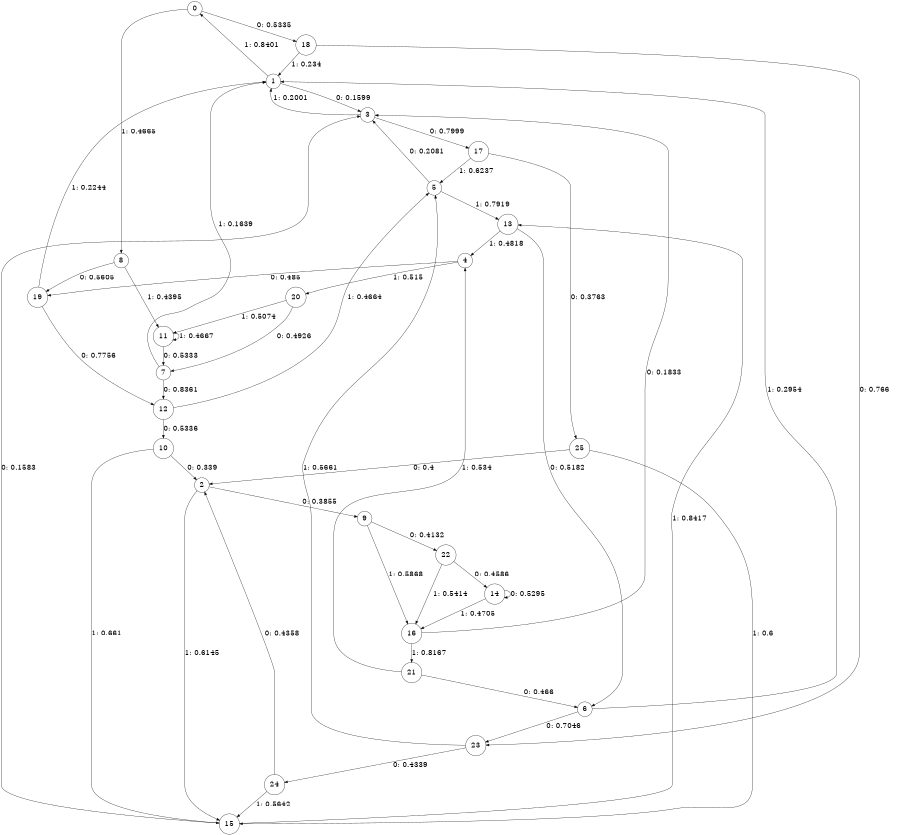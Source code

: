 digraph "ch6randomL7" {
size = "6,8.5";
ratio = "fill";
node [shape = circle];
node [fontsize = 24];
edge [fontsize = 24];
0 -> 18 [label = "0: 0.5335   "];
0 -> 8 [label = "1: 0.4665   "];
1 -> 3 [label = "0: 0.1599   "];
1 -> 0 [label = "1: 0.8401   "];
2 -> 9 [label = "0: 0.3855   "];
2 -> 15 [label = "1: 0.6145   "];
3 -> 17 [label = "0: 0.7999   "];
3 -> 1 [label = "1: 0.2001   "];
4 -> 19 [label = "0: 0.485    "];
4 -> 20 [label = "1: 0.515    "];
5 -> 3 [label = "0: 0.2081   "];
5 -> 13 [label = "1: 0.7919   "];
6 -> 23 [label = "0: 0.7046   "];
6 -> 1 [label = "1: 0.2954   "];
7 -> 12 [label = "0: 0.8361   "];
7 -> 1 [label = "1: 0.1639   "];
8 -> 19 [label = "0: 0.5605   "];
8 -> 11 [label = "1: 0.4395   "];
9 -> 22 [label = "0: 0.4132   "];
9 -> 16 [label = "1: 0.5868   "];
10 -> 2 [label = "0: 0.339    "];
10 -> 15 [label = "1: 0.661    "];
11 -> 7 [label = "0: 0.5333   "];
11 -> 11 [label = "1: 0.4667   "];
12 -> 10 [label = "0: 0.5336   "];
12 -> 5 [label = "1: 0.4664   "];
13 -> 6 [label = "0: 0.5182   "];
13 -> 4 [label = "1: 0.4818   "];
14 -> 14 [label = "0: 0.5295   "];
14 -> 16 [label = "1: 0.4705   "];
15 -> 3 [label = "0: 0.1583   "];
15 -> 13 [label = "1: 0.8417   "];
16 -> 3 [label = "0: 0.1833   "];
16 -> 21 [label = "1: 0.8167   "];
17 -> 25 [label = "0: 0.3763   "];
17 -> 5 [label = "1: 0.6237   "];
18 -> 23 [label = "0: 0.766    "];
18 -> 1 [label = "1: 0.234    "];
19 -> 12 [label = "0: 0.7756   "];
19 -> 1 [label = "1: 0.2244   "];
20 -> 7 [label = "0: 0.4926   "];
20 -> 11 [label = "1: 0.5074   "];
21 -> 6 [label = "0: 0.466    "];
21 -> 4 [label = "1: 0.534    "];
22 -> 14 [label = "0: 0.4586   "];
22 -> 16 [label = "1: 0.5414   "];
23 -> 24 [label = "0: 0.4339   "];
23 -> 5 [label = "1: 0.5661   "];
24 -> 2 [label = "0: 0.4358   "];
24 -> 15 [label = "1: 0.5642   "];
25 -> 2 [label = "0: 0.4      "];
25 -> 15 [label = "1: 0.6      "];
}